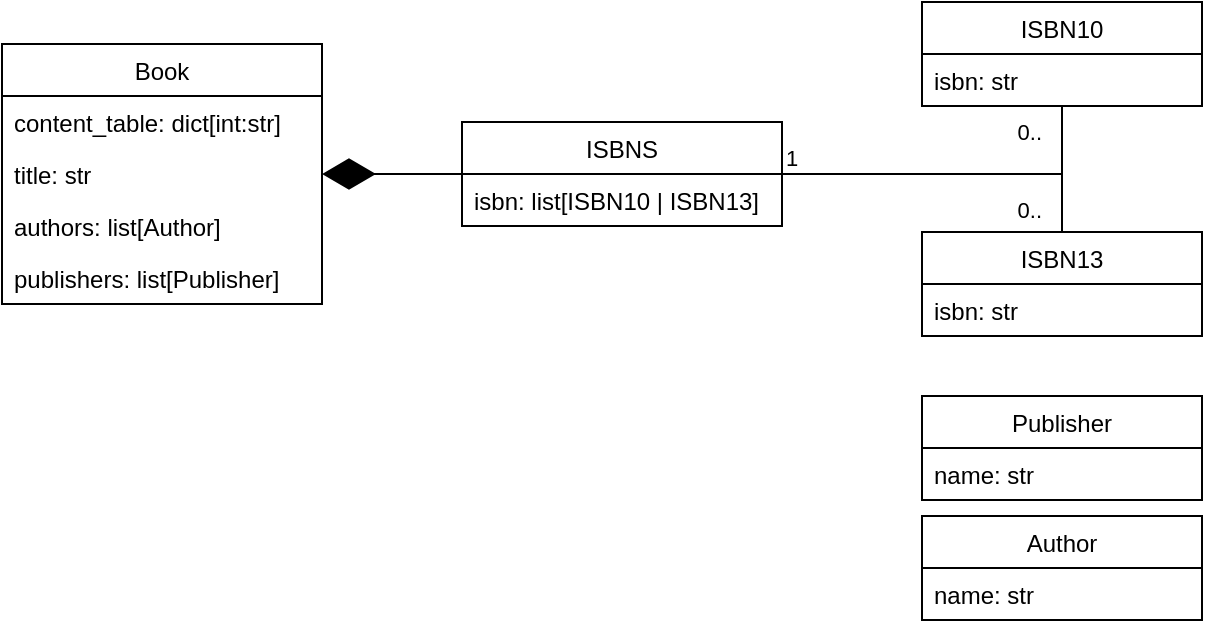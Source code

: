 <mxfile version="20.5.3" type="embed"><diagram id="C5RBs43oDa-KdzZeNtuy" name="Page-1"><mxGraphModel dx="766" dy="406" grid="1" gridSize="10" guides="1" tooltips="1" connect="1" arrows="1" fold="1" page="1" pageScale="1" pageWidth="827" pageHeight="1169" math="0" shadow="0"><root><mxCell id="WIyWlLk6GJQsqaUBKTNV-0"/><mxCell id="WIyWlLk6GJQsqaUBKTNV-1" parent="WIyWlLk6GJQsqaUBKTNV-0"/><mxCell id="0" value="Book" style="swimlane;fontStyle=0;childLayout=stackLayout;horizontal=1;startSize=26;fillColor=none;horizontalStack=0;resizeParent=1;resizeParentMax=0;resizeLast=0;collapsible=1;marginBottom=0;" vertex="1" parent="WIyWlLk6GJQsqaUBKTNV-1"><mxGeometry x="140" y="224" width="160" height="130" as="geometry"/></mxCell><mxCell id="1" value="content_table: dict[int:str]" style="text;strokeColor=none;fillColor=none;align=left;verticalAlign=top;spacingLeft=4;spacingRight=4;overflow=hidden;rotatable=0;points=[[0,0.5],[1,0.5]];portConstraint=eastwest;" vertex="1" parent="0"><mxGeometry y="26" width="160" height="26" as="geometry"/></mxCell><mxCell id="2" value="title: str" style="text;strokeColor=none;fillColor=none;align=left;verticalAlign=top;spacingLeft=4;spacingRight=4;overflow=hidden;rotatable=0;points=[[0,0.5],[1,0.5]];portConstraint=eastwest;" vertex="1" parent="0"><mxGeometry y="52" width="160" height="26" as="geometry"/></mxCell><mxCell id="22" value="authors: list[Author]" style="text;strokeColor=none;fillColor=none;align=left;verticalAlign=top;spacingLeft=4;spacingRight=4;overflow=hidden;rotatable=0;points=[[0,0.5],[1,0.5]];portConstraint=eastwest;" vertex="1" parent="0"><mxGeometry y="78" width="160" height="26" as="geometry"/></mxCell><mxCell id="25" value="publishers: list[Publisher]" style="text;strokeColor=none;fillColor=none;align=left;verticalAlign=top;spacingLeft=4;spacingRight=4;overflow=hidden;rotatable=0;points=[[0,0.5],[1,0.5]];portConstraint=eastwest;" vertex="1" parent="0"><mxGeometry y="104" width="160" height="26" as="geometry"/></mxCell><mxCell id="4" value="ISBN10" style="swimlane;fontStyle=0;childLayout=stackLayout;horizontal=1;startSize=26;fillColor=none;horizontalStack=0;resizeParent=1;resizeParentMax=0;resizeLast=0;collapsible=1;marginBottom=0;" vertex="1" parent="WIyWlLk6GJQsqaUBKTNV-1"><mxGeometry x="600" y="203" width="140" height="52" as="geometry"/></mxCell><mxCell id="5" value="isbn: str" style="text;strokeColor=none;fillColor=none;align=left;verticalAlign=top;spacingLeft=4;spacingRight=4;overflow=hidden;rotatable=0;points=[[0,0.5],[1,0.5]];portConstraint=eastwest;" vertex="1" parent="4"><mxGeometry y="26" width="140" height="26" as="geometry"/></mxCell><mxCell id="8" value="ISBN13" style="swimlane;fontStyle=0;childLayout=stackLayout;horizontal=1;startSize=26;fillColor=none;horizontalStack=0;resizeParent=1;resizeParentMax=0;resizeLast=0;collapsible=1;marginBottom=0;" vertex="1" parent="WIyWlLk6GJQsqaUBKTNV-1"><mxGeometry x="600" y="318.06" width="140" height="52" as="geometry"><mxRectangle x="520" y="263" width="80" height="30" as="alternateBounds"/></mxGeometry></mxCell><mxCell id="9" value="isbn: str" style="text;strokeColor=none;fillColor=none;align=left;verticalAlign=top;spacingLeft=4;spacingRight=4;overflow=hidden;rotatable=0;points=[[0,0.5],[1,0.5]];portConstraint=eastwest;" vertex="1" parent="8"><mxGeometry y="26" width="140" height="26" as="geometry"/></mxCell><mxCell id="13" value="Publisher" style="swimlane;fontStyle=0;childLayout=stackLayout;horizontal=1;startSize=26;fillColor=none;horizontalStack=0;resizeParent=1;resizeParentMax=0;resizeLast=0;collapsible=1;marginBottom=0;" vertex="1" parent="WIyWlLk6GJQsqaUBKTNV-1"><mxGeometry x="600" y="400" width="140" height="52" as="geometry"/></mxCell><mxCell id="14" value="name: str" style="text;strokeColor=none;fillColor=none;align=left;verticalAlign=top;spacingLeft=4;spacingRight=4;overflow=hidden;rotatable=0;points=[[0,0.5],[1,0.5]];portConstraint=eastwest;" vertex="1" parent="13"><mxGeometry y="26" width="140" height="26" as="geometry"/></mxCell><mxCell id="17" value="Author" style="swimlane;fontStyle=0;childLayout=stackLayout;horizontal=1;startSize=26;fillColor=none;horizontalStack=0;resizeParent=1;resizeParentMax=0;resizeLast=0;collapsible=1;marginBottom=0;" vertex="1" parent="WIyWlLk6GJQsqaUBKTNV-1"><mxGeometry x="600" y="460" width="140" height="52" as="geometry"/></mxCell><mxCell id="18" value="name: str" style="text;strokeColor=none;fillColor=none;align=left;verticalAlign=top;spacingLeft=4;spacingRight=4;overflow=hidden;rotatable=0;points=[[0,0.5],[1,0.5]];portConstraint=eastwest;" vertex="1" parent="17"><mxGeometry y="26" width="140" height="26" as="geometry"/></mxCell><mxCell id="28" value="" style="endArrow=diamondThin;endFill=1;endSize=24;html=1;rounded=0;" edge="1" parent="WIyWlLk6GJQsqaUBKTNV-1" source="29" target="0"><mxGeometry width="160" relative="1" as="geometry"><mxPoint x="490" y="460" as="sourcePoint"/><mxPoint x="330" y="460" as="targetPoint"/></mxGeometry></mxCell><mxCell id="29" value="ISBNS" style="swimlane;fontStyle=0;childLayout=stackLayout;horizontal=1;startSize=26;fillColor=none;horizontalStack=0;resizeParent=1;resizeParentMax=0;resizeLast=0;collapsible=1;marginBottom=0;" vertex="1" parent="WIyWlLk6GJQsqaUBKTNV-1"><mxGeometry x="370" y="263" width="160" height="52" as="geometry"/></mxCell><mxCell id="30" value="isbn: list[ISBN10 | ISBN13]" style="text;strokeColor=none;fillColor=none;align=left;verticalAlign=top;spacingLeft=4;spacingRight=4;overflow=hidden;rotatable=0;points=[[0,0.5],[1,0.5]];portConstraint=eastwest;" vertex="1" parent="29"><mxGeometry y="26" width="160" height="26" as="geometry"/></mxCell><mxCell id="34" value="" style="endArrow=none;html=1;edgeStyle=orthogonalEdgeStyle;rounded=0;" edge="1" parent="WIyWlLk6GJQsqaUBKTNV-1" source="29" target="4"><mxGeometry relative="1" as="geometry"><mxPoint x="334" y="380" as="sourcePoint"/><mxPoint x="494" y="380" as="targetPoint"/></mxGeometry></mxCell><mxCell id="36" value="0.." style="edgeLabel;resizable=0;html=1;align=right;verticalAlign=bottom;" connectable="0" vertex="1" parent="34"><mxGeometry x="1" relative="1" as="geometry"><mxPoint x="-10" y="21" as="offset"/></mxGeometry></mxCell><mxCell id="37" value="" style="endArrow=none;html=1;edgeStyle=orthogonalEdgeStyle;rounded=0;" edge="1" parent="WIyWlLk6GJQsqaUBKTNV-1" source="29" target="8"><mxGeometry relative="1" as="geometry"><mxPoint x="300" y="400" as="sourcePoint"/><mxPoint x="460" y="400" as="targetPoint"/></mxGeometry></mxCell><mxCell id="38" value="1" style="edgeLabel;resizable=0;html=1;align=left;verticalAlign=bottom;" connectable="0" vertex="1" parent="37"><mxGeometry x="-1" relative="1" as="geometry"/></mxCell><mxCell id="39" value="0.." style="edgeLabel;resizable=0;html=1;align=right;verticalAlign=bottom;" connectable="0" vertex="1" parent="37"><mxGeometry x="1" relative="1" as="geometry"><mxPoint x="-10" y="-3" as="offset"/></mxGeometry></mxCell></root></mxGraphModel></diagram></mxfile>